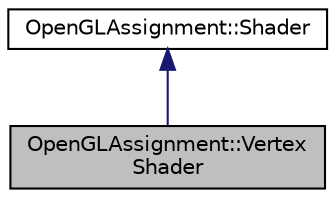 digraph "OpenGLAssignment::VertexShader"
{
 // LATEX_PDF_SIZE
  edge [fontname="Helvetica",fontsize="10",labelfontname="Helvetica",labelfontsize="10"];
  node [fontname="Helvetica",fontsize="10",shape=record];
  Node1 [label="OpenGLAssignment::Vertex\lShader",height=0.2,width=0.4,color="black", fillcolor="grey75", style="filled", fontcolor="black",tooltip=" "];
  Node2 -> Node1 [dir="back",color="midnightblue",fontsize="10",style="solid",fontname="Helvetica"];
  Node2 [label="OpenGLAssignment::Shader",height=0.2,width=0.4,color="black", fillcolor="white", style="filled",URL="$class_open_g_l_assignment_1_1_shader.html",tooltip=" "];
}
